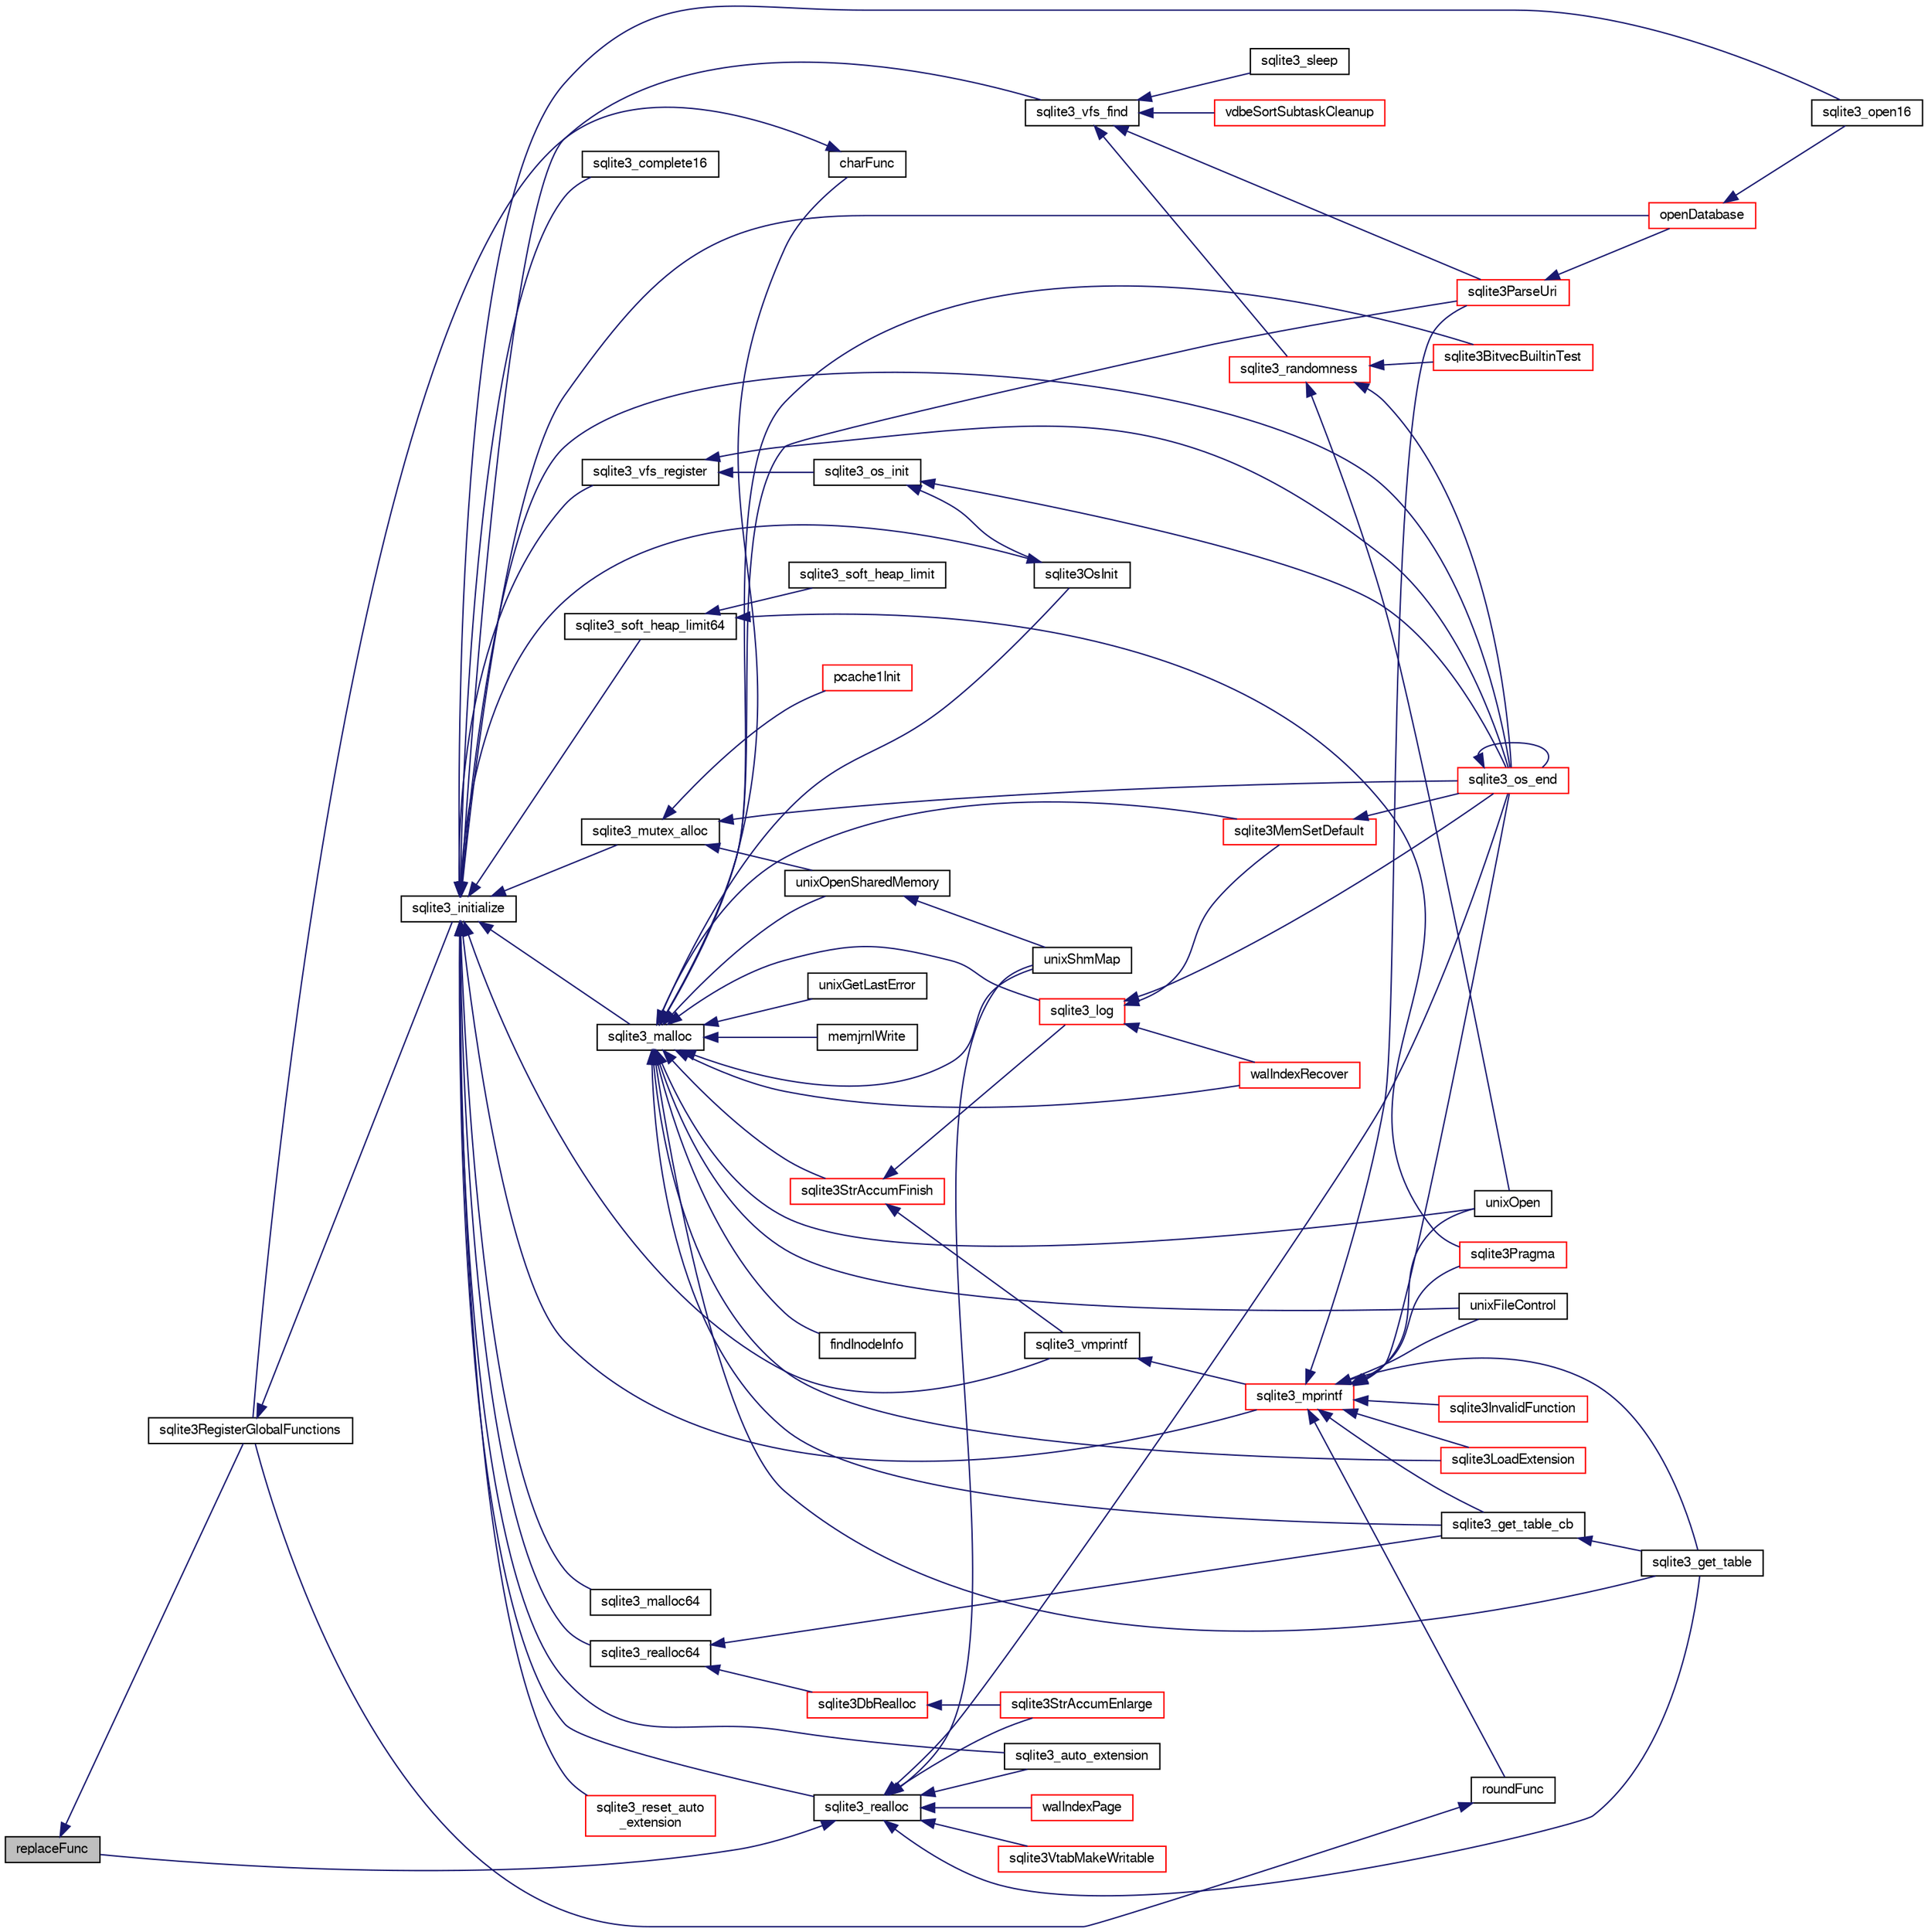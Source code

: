 digraph "replaceFunc"
{
  edge [fontname="FreeSans",fontsize="10",labelfontname="FreeSans",labelfontsize="10"];
  node [fontname="FreeSans",fontsize="10",shape=record];
  rankdir="LR";
  Node268232 [label="replaceFunc",height=0.2,width=0.4,color="black", fillcolor="grey75", style="filled", fontcolor="black"];
  Node268232 -> Node268233 [dir="back",color="midnightblue",fontsize="10",style="solid",fontname="FreeSans"];
  Node268233 [label="sqlite3RegisterGlobalFunctions",height=0.2,width=0.4,color="black", fillcolor="white", style="filled",URL="$sqlite3_8c.html#a9f75bd111010f29e1b8d74344473c4ec"];
  Node268233 -> Node268234 [dir="back",color="midnightblue",fontsize="10",style="solid",fontname="FreeSans"];
  Node268234 [label="sqlite3_initialize",height=0.2,width=0.4,color="black", fillcolor="white", style="filled",URL="$sqlite3_8h.html#ab0c0ee2d5d4cf8b28e9572296a8861df"];
  Node268234 -> Node268235 [dir="back",color="midnightblue",fontsize="10",style="solid",fontname="FreeSans"];
  Node268235 [label="sqlite3_vfs_find",height=0.2,width=0.4,color="black", fillcolor="white", style="filled",URL="$sqlite3_8h.html#ac201a26de3dfa1d6deb8069eb8d95627"];
  Node268235 -> Node268236 [dir="back",color="midnightblue",fontsize="10",style="solid",fontname="FreeSans"];
  Node268236 [label="sqlite3_randomness",height=0.2,width=0.4,color="red", fillcolor="white", style="filled",URL="$sqlite3_8h.html#aa452ad88657d4606e137b09c4e9315c7"];
  Node268236 -> Node268240 [dir="back",color="midnightblue",fontsize="10",style="solid",fontname="FreeSans"];
  Node268240 [label="unixOpen",height=0.2,width=0.4,color="black", fillcolor="white", style="filled",URL="$sqlite3_8c.html#a8ed5efc47b6e14f7805cd1bb9b215775"];
  Node268236 -> Node268241 [dir="back",color="midnightblue",fontsize="10",style="solid",fontname="FreeSans"];
  Node268241 [label="sqlite3_os_end",height=0.2,width=0.4,color="red", fillcolor="white", style="filled",URL="$sqlite3_8h.html#a2288c95881ecca13d994e42b6a958906"];
  Node268241 -> Node268241 [dir="back",color="midnightblue",fontsize="10",style="solid",fontname="FreeSans"];
  Node268236 -> Node268243 [dir="back",color="midnightblue",fontsize="10",style="solid",fontname="FreeSans"];
  Node268243 [label="sqlite3BitvecBuiltinTest",height=0.2,width=0.4,color="red", fillcolor="white", style="filled",URL="$sqlite3_8c.html#a9b4e3e921ce1ede6f10a9106c034ff9b"];
  Node268235 -> Node268639 [dir="back",color="midnightblue",fontsize="10",style="solid",fontname="FreeSans"];
  Node268639 [label="vdbeSortSubtaskCleanup",height=0.2,width=0.4,color="red", fillcolor="white", style="filled",URL="$sqlite3_8c.html#abc8ce4c3ef58cc10f5b27642aab32b30"];
  Node268235 -> Node268642 [dir="back",color="midnightblue",fontsize="10",style="solid",fontname="FreeSans"];
  Node268642 [label="sqlite3ParseUri",height=0.2,width=0.4,color="red", fillcolor="white", style="filled",URL="$sqlite3_8c.html#aaa912f29a67460d8b2186c97056e8767"];
  Node268642 -> Node268485 [dir="back",color="midnightblue",fontsize="10",style="solid",fontname="FreeSans"];
  Node268485 [label="openDatabase",height=0.2,width=0.4,color="red", fillcolor="white", style="filled",URL="$sqlite3_8c.html#a6a9c3bc3a64234e863413f41db473758"];
  Node268485 -> Node268488 [dir="back",color="midnightblue",fontsize="10",style="solid",fontname="FreeSans"];
  Node268488 [label="sqlite3_open16",height=0.2,width=0.4,color="black", fillcolor="white", style="filled",URL="$sqlite3_8h.html#adbc401bb96713f32e553db32f6f3ca33"];
  Node268235 -> Node268643 [dir="back",color="midnightblue",fontsize="10",style="solid",fontname="FreeSans"];
  Node268643 [label="sqlite3_sleep",height=0.2,width=0.4,color="black", fillcolor="white", style="filled",URL="$sqlite3_8h.html#ad0c133ddbbecb6433f3c6ebef8966efa"];
  Node268234 -> Node268644 [dir="back",color="midnightblue",fontsize="10",style="solid",fontname="FreeSans"];
  Node268644 [label="sqlite3_vfs_register",height=0.2,width=0.4,color="black", fillcolor="white", style="filled",URL="$sqlite3_8h.html#a7184b289ccd4c4c7200589137d88c4ae"];
  Node268644 -> Node268645 [dir="back",color="midnightblue",fontsize="10",style="solid",fontname="FreeSans"];
  Node268645 [label="sqlite3_os_init",height=0.2,width=0.4,color="black", fillcolor="white", style="filled",URL="$sqlite3_8h.html#acebc2290d00a32d3afe2361f2979038b"];
  Node268645 -> Node268646 [dir="back",color="midnightblue",fontsize="10",style="solid",fontname="FreeSans"];
  Node268646 [label="sqlite3OsInit",height=0.2,width=0.4,color="black", fillcolor="white", style="filled",URL="$sqlite3_8c.html#afeaa886fe1ca086a30fd278b1d069762"];
  Node268646 -> Node268234 [dir="back",color="midnightblue",fontsize="10",style="solid",fontname="FreeSans"];
  Node268645 -> Node268241 [dir="back",color="midnightblue",fontsize="10",style="solid",fontname="FreeSans"];
  Node268644 -> Node268241 [dir="back",color="midnightblue",fontsize="10",style="solid",fontname="FreeSans"];
  Node268234 -> Node268647 [dir="back",color="midnightblue",fontsize="10",style="solid",fontname="FreeSans"];
  Node268647 [label="sqlite3_mutex_alloc",height=0.2,width=0.4,color="black", fillcolor="white", style="filled",URL="$sqlite3_8h.html#aa3f89418cd18e99596435c958b29b650"];
  Node268647 -> Node268648 [dir="back",color="midnightblue",fontsize="10",style="solid",fontname="FreeSans"];
  Node268648 [label="unixOpenSharedMemory",height=0.2,width=0.4,color="black", fillcolor="white", style="filled",URL="$sqlite3_8c.html#a30775afa2e08ca6ddc7853326afed7c7"];
  Node268648 -> Node268649 [dir="back",color="midnightblue",fontsize="10",style="solid",fontname="FreeSans"];
  Node268649 [label="unixShmMap",height=0.2,width=0.4,color="black", fillcolor="white", style="filled",URL="$sqlite3_8c.html#aeaa77f0ab08a4f4ee5f86e8c9727e974"];
  Node268647 -> Node268241 [dir="back",color="midnightblue",fontsize="10",style="solid",fontname="FreeSans"];
  Node268647 -> Node268650 [dir="back",color="midnightblue",fontsize="10",style="solid",fontname="FreeSans"];
  Node268650 [label="pcache1Init",height=0.2,width=0.4,color="red", fillcolor="white", style="filled",URL="$sqlite3_8c.html#a05e9c1daf3dd812db1d769b69b20e069"];
  Node268234 -> Node268720 [dir="back",color="midnightblue",fontsize="10",style="solid",fontname="FreeSans"];
  Node268720 [label="sqlite3_soft_heap_limit64",height=0.2,width=0.4,color="black", fillcolor="white", style="filled",URL="$sqlite3_8h.html#ab37b3a4d1652e3acb2c43d1252e6b852"];
  Node268720 -> Node268721 [dir="back",color="midnightblue",fontsize="10",style="solid",fontname="FreeSans"];
  Node268721 [label="sqlite3_soft_heap_limit",height=0.2,width=0.4,color="black", fillcolor="white", style="filled",URL="$sqlite3_8h.html#a18c3472581de3072201723e798524fdc"];
  Node268720 -> Node268328 [dir="back",color="midnightblue",fontsize="10",style="solid",fontname="FreeSans"];
  Node268328 [label="sqlite3Pragma",height=0.2,width=0.4,color="red", fillcolor="white", style="filled",URL="$sqlite3_8c.html#a111391370f58f8e6a6eca51fd34d62ed"];
  Node268234 -> Node268722 [dir="back",color="midnightblue",fontsize="10",style="solid",fontname="FreeSans"];
  Node268722 [label="sqlite3_malloc",height=0.2,width=0.4,color="black", fillcolor="white", style="filled",URL="$sqlite3_8h.html#a510e31845345737f17d86ce0b2328356"];
  Node268722 -> Node268646 [dir="back",color="midnightblue",fontsize="10",style="solid",fontname="FreeSans"];
  Node268722 -> Node268718 [dir="back",color="midnightblue",fontsize="10",style="solid",fontname="FreeSans"];
  Node268718 [label="sqlite3MemSetDefault",height=0.2,width=0.4,color="red", fillcolor="white", style="filled",URL="$sqlite3_8c.html#a162fbfd727e92c5f8f72625b5ff62549"];
  Node268718 -> Node268241 [dir="back",color="midnightblue",fontsize="10",style="solid",fontname="FreeSans"];
  Node268722 -> Node268723 [dir="back",color="midnightblue",fontsize="10",style="solid",fontname="FreeSans"];
  Node268723 [label="sqlite3StrAccumFinish",height=0.2,width=0.4,color="red", fillcolor="white", style="filled",URL="$sqlite3_8c.html#adb7f26b10ac1b847db6f000ef4c2e2ba"];
  Node268723 -> Node268797 [dir="back",color="midnightblue",fontsize="10",style="solid",fontname="FreeSans"];
  Node268797 [label="sqlite3_vmprintf",height=0.2,width=0.4,color="black", fillcolor="white", style="filled",URL="$sqlite3_8h.html#ac240de67ddf003828f16a6d9dd3fa3ca"];
  Node268797 -> Node268798 [dir="back",color="midnightblue",fontsize="10",style="solid",fontname="FreeSans"];
  Node268798 [label="sqlite3_mprintf",height=0.2,width=0.4,color="red", fillcolor="white", style="filled",URL="$sqlite3_8h.html#a9533933e57f7ccbb48c32041ce3a8862"];
  Node268798 -> Node268239 [dir="back",color="midnightblue",fontsize="10",style="solid",fontname="FreeSans"];
  Node268239 [label="unixFileControl",height=0.2,width=0.4,color="black", fillcolor="white", style="filled",URL="$sqlite3_8c.html#ad71f213fa385cc58f307cefd953c03ae"];
  Node268798 -> Node268240 [dir="back",color="midnightblue",fontsize="10",style="solid",fontname="FreeSans"];
  Node268798 -> Node268241 [dir="back",color="midnightblue",fontsize="10",style="solid",fontname="FreeSans"];
  Node268798 -> Node268799 [dir="back",color="midnightblue",fontsize="10",style="solid",fontname="FreeSans"];
  Node268799 [label="sqlite3InvalidFunction",height=0.2,width=0.4,color="red", fillcolor="white", style="filled",URL="$sqlite3_8c.html#af6025be1f4733eabe60702a187c97da9"];
  Node268798 -> Node268800 [dir="back",color="midnightblue",fontsize="10",style="solid",fontname="FreeSans"];
  Node268800 [label="roundFunc",height=0.2,width=0.4,color="black", fillcolor="white", style="filled",URL="$sqlite3_8c.html#a8c444ba254edc27891111b76e7ba85e7"];
  Node268800 -> Node268233 [dir="back",color="midnightblue",fontsize="10",style="solid",fontname="FreeSans"];
  Node268798 -> Node268801 [dir="back",color="midnightblue",fontsize="10",style="solid",fontname="FreeSans"];
  Node268801 [label="sqlite3LoadExtension",height=0.2,width=0.4,color="red", fillcolor="white", style="filled",URL="$sqlite3_8c.html#a3b46232455de4779a67c63b2c9004245"];
  Node268798 -> Node268328 [dir="back",color="midnightblue",fontsize="10",style="solid",fontname="FreeSans"];
  Node268798 -> Node268804 [dir="back",color="midnightblue",fontsize="10",style="solid",fontname="FreeSans"];
  Node268804 [label="sqlite3_get_table_cb",height=0.2,width=0.4,color="black", fillcolor="white", style="filled",URL="$sqlite3_8c.html#a1dbaba1b543953c0dade97357c5866b1"];
  Node268804 -> Node268444 [dir="back",color="midnightblue",fontsize="10",style="solid",fontname="FreeSans"];
  Node268444 [label="sqlite3_get_table",height=0.2,width=0.4,color="black", fillcolor="white", style="filled",URL="$sqlite3_8h.html#a5effeac4e12df57beaa35c5be1f61579"];
  Node268798 -> Node268444 [dir="back",color="midnightblue",fontsize="10",style="solid",fontname="FreeSans"];
  Node268798 -> Node268642 [dir="back",color="midnightblue",fontsize="10",style="solid",fontname="FreeSans"];
  Node268723 -> Node268907 [dir="back",color="midnightblue",fontsize="10",style="solid",fontname="FreeSans"];
  Node268907 [label="sqlite3_log",height=0.2,width=0.4,color="red", fillcolor="white", style="filled",URL="$sqlite3_8h.html#a298c9699bf9c143662c6b1fec4b2dc3b"];
  Node268907 -> Node268718 [dir="back",color="midnightblue",fontsize="10",style="solid",fontname="FreeSans"];
  Node268907 -> Node268241 [dir="back",color="midnightblue",fontsize="10",style="solid",fontname="FreeSans"];
  Node268907 -> Node268836 [dir="back",color="midnightblue",fontsize="10",style="solid",fontname="FreeSans"];
  Node268836 [label="walIndexRecover",height=0.2,width=0.4,color="red", fillcolor="white", style="filled",URL="$sqlite3_8c.html#ab4ee99f3710323acbeb6c495dd18d205"];
  Node268722 -> Node268907 [dir="back",color="midnightblue",fontsize="10",style="solid",fontname="FreeSans"];
  Node268722 -> Node268986 [dir="back",color="midnightblue",fontsize="10",style="solid",fontname="FreeSans"];
  Node268986 [label="findInodeInfo",height=0.2,width=0.4,color="black", fillcolor="white", style="filled",URL="$sqlite3_8c.html#ac92c39062e69a79c4a62dfd55242c782"];
  Node268722 -> Node268239 [dir="back",color="midnightblue",fontsize="10",style="solid",fontname="FreeSans"];
  Node268722 -> Node268648 [dir="back",color="midnightblue",fontsize="10",style="solid",fontname="FreeSans"];
  Node268722 -> Node268649 [dir="back",color="midnightblue",fontsize="10",style="solid",fontname="FreeSans"];
  Node268722 -> Node268240 [dir="back",color="midnightblue",fontsize="10",style="solid",fontname="FreeSans"];
  Node268722 -> Node268819 [dir="back",color="midnightblue",fontsize="10",style="solid",fontname="FreeSans"];
  Node268819 [label="unixGetLastError",height=0.2,width=0.4,color="black", fillcolor="white", style="filled",URL="$sqlite3_8c.html#aed1e42f49d74b419c3c85b559dd61240"];
  Node268722 -> Node268243 [dir="back",color="midnightblue",fontsize="10",style="solid",fontname="FreeSans"];
  Node268722 -> Node268836 [dir="back",color="midnightblue",fontsize="10",style="solid",fontname="FreeSans"];
  Node268722 -> Node268987 [dir="back",color="midnightblue",fontsize="10",style="solid",fontname="FreeSans"];
  Node268987 [label="memjrnlWrite",height=0.2,width=0.4,color="black", fillcolor="white", style="filled",URL="$sqlite3_8c.html#af8bd7d5d7eafce5542f8de300a120c47"];
  Node268722 -> Node268988 [dir="back",color="midnightblue",fontsize="10",style="solid",fontname="FreeSans"];
  Node268988 [label="charFunc",height=0.2,width=0.4,color="black", fillcolor="white", style="filled",URL="$sqlite3_8c.html#ab9b72ce47fcea3c3b92e816435a0fd91"];
  Node268988 -> Node268233 [dir="back",color="midnightblue",fontsize="10",style="solid",fontname="FreeSans"];
  Node268722 -> Node268801 [dir="back",color="midnightblue",fontsize="10",style="solid",fontname="FreeSans"];
  Node268722 -> Node268804 [dir="back",color="midnightblue",fontsize="10",style="solid",fontname="FreeSans"];
  Node268722 -> Node268444 [dir="back",color="midnightblue",fontsize="10",style="solid",fontname="FreeSans"];
  Node268722 -> Node268642 [dir="back",color="midnightblue",fontsize="10",style="solid",fontname="FreeSans"];
  Node268234 -> Node268989 [dir="back",color="midnightblue",fontsize="10",style="solid",fontname="FreeSans"];
  Node268989 [label="sqlite3_malloc64",height=0.2,width=0.4,color="black", fillcolor="white", style="filled",URL="$sqlite3_8h.html#a12b7ee85e539ea28c130c5c75b96a82a"];
  Node268234 -> Node268990 [dir="back",color="midnightblue",fontsize="10",style="solid",fontname="FreeSans"];
  Node268990 [label="sqlite3_realloc",height=0.2,width=0.4,color="black", fillcolor="white", style="filled",URL="$sqlite3_8h.html#a627f0eeface58024ef47403d8cc76b35"];
  Node268990 -> Node268991 [dir="back",color="midnightblue",fontsize="10",style="solid",fontname="FreeSans"];
  Node268991 [label="sqlite3StrAccumEnlarge",height=0.2,width=0.4,color="red", fillcolor="white", style="filled",URL="$sqlite3_8c.html#a38976500a97c69d65086eeccca82dd96"];
  Node268990 -> Node268649 [dir="back",color="midnightblue",fontsize="10",style="solid",fontname="FreeSans"];
  Node268990 -> Node268241 [dir="back",color="midnightblue",fontsize="10",style="solid",fontname="FreeSans"];
  Node268990 -> Node268997 [dir="back",color="midnightblue",fontsize="10",style="solid",fontname="FreeSans"];
  Node268997 [label="walIndexPage",height=0.2,width=0.4,color="red", fillcolor="white", style="filled",URL="$sqlite3_8c.html#affd3251fd1aa1218170d421177256e24"];
  Node268990 -> Node268232 [dir="back",color="midnightblue",fontsize="10",style="solid",fontname="FreeSans"];
  Node268990 -> Node269006 [dir="back",color="midnightblue",fontsize="10",style="solid",fontname="FreeSans"];
  Node269006 [label="sqlite3_auto_extension",height=0.2,width=0.4,color="black", fillcolor="white", style="filled",URL="$sqlite3_8h.html#a85a95b45e94f6bcd52aa39b6acdb36d7"];
  Node268990 -> Node268444 [dir="back",color="midnightblue",fontsize="10",style="solid",fontname="FreeSans"];
  Node268990 -> Node269007 [dir="back",color="midnightblue",fontsize="10",style="solid",fontname="FreeSans"];
  Node269007 [label="sqlite3VtabMakeWritable",height=0.2,width=0.4,color="red", fillcolor="white", style="filled",URL="$sqlite3_8c.html#a58c646608238d2619371c3e8b6bc0d86"];
  Node268234 -> Node269008 [dir="back",color="midnightblue",fontsize="10",style="solid",fontname="FreeSans"];
  Node269008 [label="sqlite3_realloc64",height=0.2,width=0.4,color="black", fillcolor="white", style="filled",URL="$sqlite3_8h.html#afe88c85e9f864a3fd92941cad197245d"];
  Node269008 -> Node269009 [dir="back",color="midnightblue",fontsize="10",style="solid",fontname="FreeSans"];
  Node269009 [label="sqlite3DbRealloc",height=0.2,width=0.4,color="red", fillcolor="white", style="filled",URL="$sqlite3_8c.html#ae028f4902a9d29bcaf310ff289ee87dc"];
  Node269009 -> Node268991 [dir="back",color="midnightblue",fontsize="10",style="solid",fontname="FreeSans"];
  Node269008 -> Node268804 [dir="back",color="midnightblue",fontsize="10",style="solid",fontname="FreeSans"];
  Node268234 -> Node268797 [dir="back",color="midnightblue",fontsize="10",style="solid",fontname="FreeSans"];
  Node268234 -> Node268798 [dir="back",color="midnightblue",fontsize="10",style="solid",fontname="FreeSans"];
  Node268234 -> Node268241 [dir="back",color="midnightblue",fontsize="10",style="solid",fontname="FreeSans"];
  Node268234 -> Node269006 [dir="back",color="midnightblue",fontsize="10",style="solid",fontname="FreeSans"];
  Node268234 -> Node269108 [dir="back",color="midnightblue",fontsize="10",style="solid",fontname="FreeSans"];
  Node269108 [label="sqlite3_reset_auto\l_extension",height=0.2,width=0.4,color="red", fillcolor="white", style="filled",URL="$sqlite3_8h.html#ac33f4064ae6690cada7bdc89e8153ffc"];
  Node268234 -> Node268973 [dir="back",color="midnightblue",fontsize="10",style="solid",fontname="FreeSans"];
  Node268973 [label="sqlite3_complete16",height=0.2,width=0.4,color="black", fillcolor="white", style="filled",URL="$sqlite3_8h.html#a3260341c2ef82787acca48414a1d03a1"];
  Node268234 -> Node268485 [dir="back",color="midnightblue",fontsize="10",style="solid",fontname="FreeSans"];
  Node268234 -> Node268488 [dir="back",color="midnightblue",fontsize="10",style="solid",fontname="FreeSans"];
}
